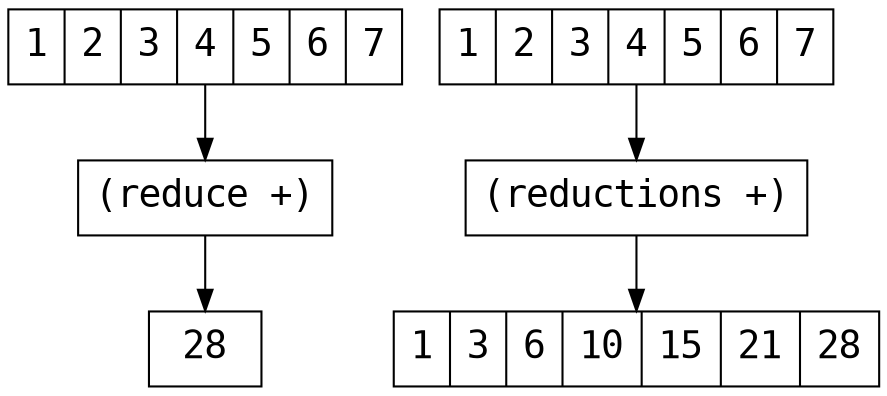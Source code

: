 digraph g {

node [shape=record, fontsize=18, fontname=Inconsolata];

seq[shape="record",label="1|2|3|4|5|6|7"];
  seqa[shape="record",label="1|2|3|4|5|6|7"];
  fn[shape="box",label="(reduce +)"];
  red[shape="box",label="(reductions +)"];
  seq2[shape="record",label="28"];
  seq2a[shape="record",label="1|3|6|10|15|21|28"];

  rank=1 {
    seq -> fn -> seq2;
  }

  rank=2 {
    seqa -> red -> seq2a;
  }
}